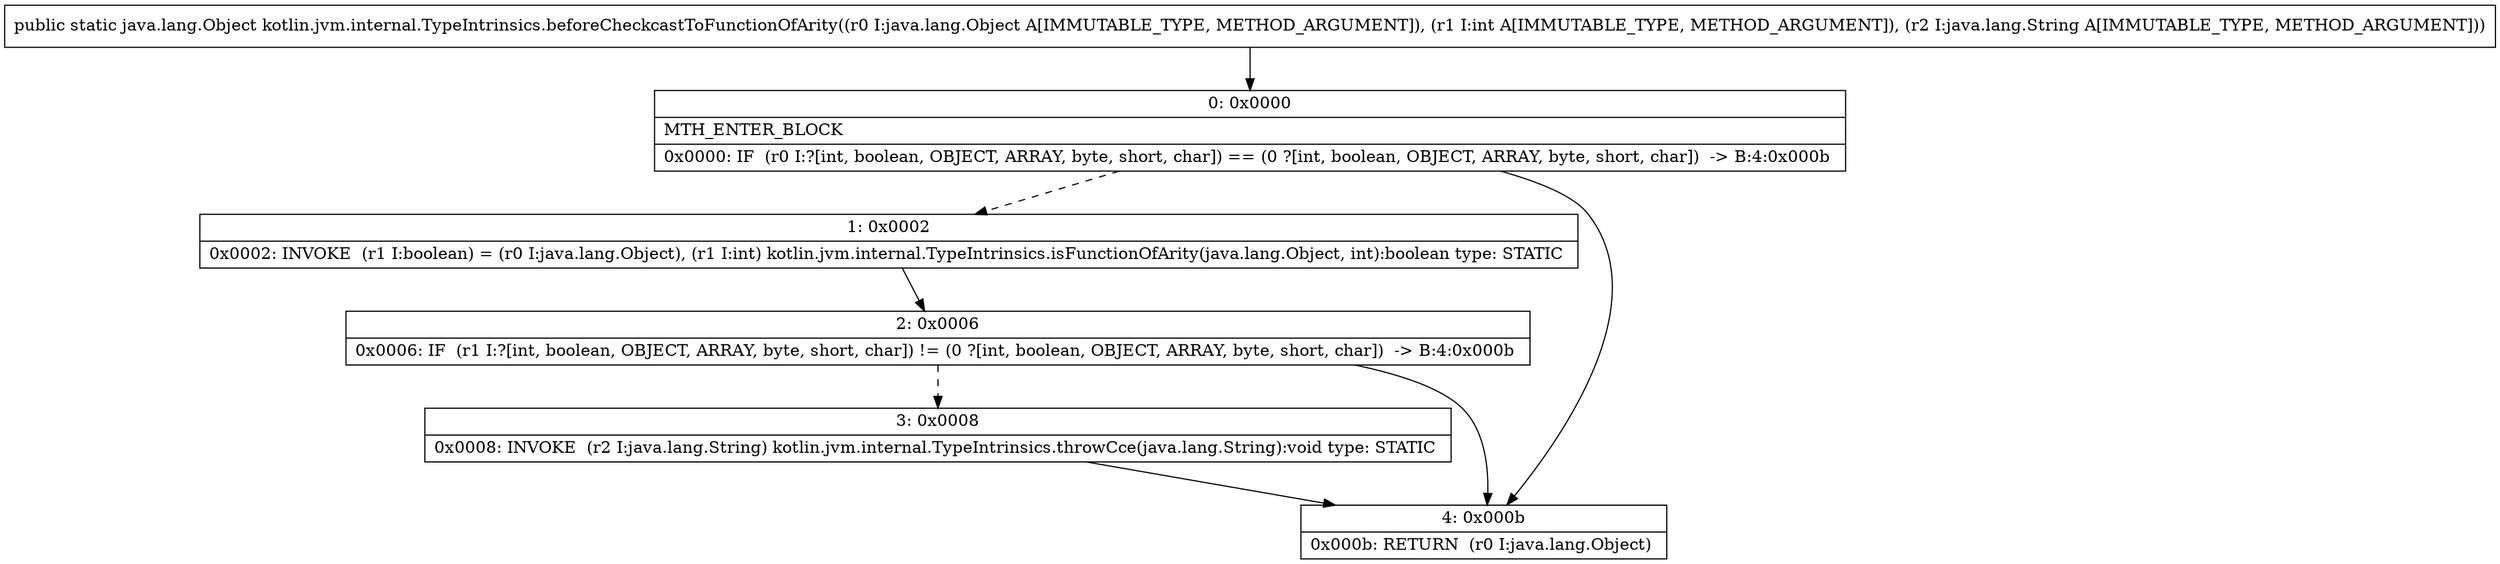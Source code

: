 digraph "CFG forkotlin.jvm.internal.TypeIntrinsics.beforeCheckcastToFunctionOfArity(Ljava\/lang\/Object;ILjava\/lang\/String;)Ljava\/lang\/Object;" {
Node_0 [shape=record,label="{0\:\ 0x0000|MTH_ENTER_BLOCK\l|0x0000: IF  (r0 I:?[int, boolean, OBJECT, ARRAY, byte, short, char]) == (0 ?[int, boolean, OBJECT, ARRAY, byte, short, char])  \-\> B:4:0x000b \l}"];
Node_1 [shape=record,label="{1\:\ 0x0002|0x0002: INVOKE  (r1 I:boolean) = (r0 I:java.lang.Object), (r1 I:int) kotlin.jvm.internal.TypeIntrinsics.isFunctionOfArity(java.lang.Object, int):boolean type: STATIC \l}"];
Node_2 [shape=record,label="{2\:\ 0x0006|0x0006: IF  (r1 I:?[int, boolean, OBJECT, ARRAY, byte, short, char]) != (0 ?[int, boolean, OBJECT, ARRAY, byte, short, char])  \-\> B:4:0x000b \l}"];
Node_3 [shape=record,label="{3\:\ 0x0008|0x0008: INVOKE  (r2 I:java.lang.String) kotlin.jvm.internal.TypeIntrinsics.throwCce(java.lang.String):void type: STATIC \l}"];
Node_4 [shape=record,label="{4\:\ 0x000b|0x000b: RETURN  (r0 I:java.lang.Object) \l}"];
MethodNode[shape=record,label="{public static java.lang.Object kotlin.jvm.internal.TypeIntrinsics.beforeCheckcastToFunctionOfArity((r0 I:java.lang.Object A[IMMUTABLE_TYPE, METHOD_ARGUMENT]), (r1 I:int A[IMMUTABLE_TYPE, METHOD_ARGUMENT]), (r2 I:java.lang.String A[IMMUTABLE_TYPE, METHOD_ARGUMENT])) }"];
MethodNode -> Node_0;
Node_0 -> Node_1[style=dashed];
Node_0 -> Node_4;
Node_1 -> Node_2;
Node_2 -> Node_3[style=dashed];
Node_2 -> Node_4;
Node_3 -> Node_4;
}

